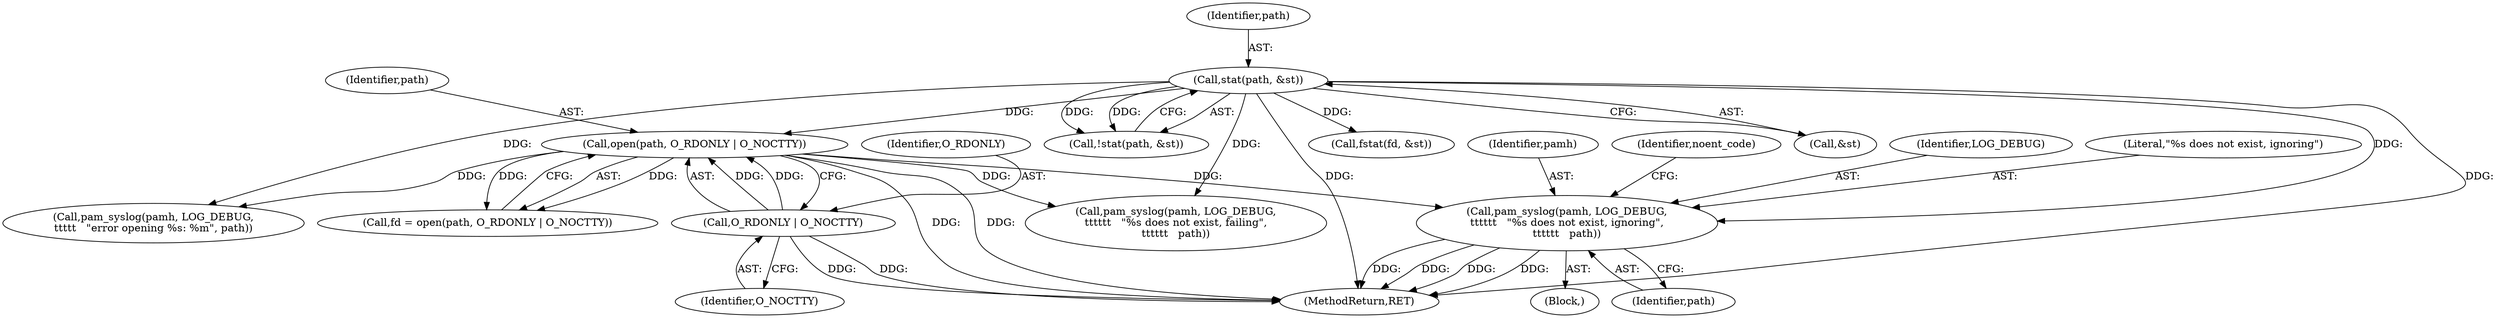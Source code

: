 digraph "0_altlinux_ffe7058c70253d574b1963c7c93002bd410fddc9@API" {
"1000288" [label="(Call,pam_syslog(pamh, LOG_DEBUG,\n\t\t\t\t\t\t   \"%s does not exist, ignoring\",\n\t\t\t\t\t\t   path))"];
"1000190" [label="(Call,stat(path, &st))"];
"1000207" [label="(Call,open(path, O_RDONLY | O_NOCTTY))"];
"1000209" [label="(Call,O_RDONLY | O_NOCTTY)"];
"1000289" [label="(Identifier,pamh)"];
"1000309" [label="(Call,pam_syslog(pamh, LOG_DEBUG,\n\t\t\t\t\t   \"error opening %s: %m\", path))"];
"1000189" [label="(Call,!stat(path, &st))"];
"1000298" [label="(Call,pam_syslog(pamh, LOG_DEBUG,\n\t\t\t\t\t\t   \"%s does not exist, failing\",\n\t\t\t\t\t\t   path))"];
"1000191" [label="(Identifier,path)"];
"1000210" [label="(Identifier,O_RDONLY)"];
"1000224" [label="(Call,fstat(fd, &st))"];
"1000190" [label="(Call,stat(path, &st))"];
"1000209" [label="(Call,O_RDONLY | O_NOCTTY)"];
"1000304" [label="(Identifier,noent_code)"];
"1000316" [label="(MethodReturn,RET)"];
"1000192" [label="(Call,&st)"];
"1000290" [label="(Identifier,LOG_DEBUG)"];
"1000287" [label="(Block,)"];
"1000292" [label="(Identifier,path)"];
"1000211" [label="(Identifier,O_NOCTTY)"];
"1000291" [label="(Literal,\"%s does not exist, ignoring\")"];
"1000205" [label="(Call,fd = open(path, O_RDONLY | O_NOCTTY))"];
"1000208" [label="(Identifier,path)"];
"1000207" [label="(Call,open(path, O_RDONLY | O_NOCTTY))"];
"1000288" [label="(Call,pam_syslog(pamh, LOG_DEBUG,\n\t\t\t\t\t\t   \"%s does not exist, ignoring\",\n\t\t\t\t\t\t   path))"];
"1000288" -> "1000287"  [label="AST: "];
"1000288" -> "1000292"  [label="CFG: "];
"1000289" -> "1000288"  [label="AST: "];
"1000290" -> "1000288"  [label="AST: "];
"1000291" -> "1000288"  [label="AST: "];
"1000292" -> "1000288"  [label="AST: "];
"1000304" -> "1000288"  [label="CFG: "];
"1000288" -> "1000316"  [label="DDG: "];
"1000288" -> "1000316"  [label="DDG: "];
"1000288" -> "1000316"  [label="DDG: "];
"1000288" -> "1000316"  [label="DDG: "];
"1000190" -> "1000288"  [label="DDG: "];
"1000207" -> "1000288"  [label="DDG: "];
"1000190" -> "1000189"  [label="AST: "];
"1000190" -> "1000192"  [label="CFG: "];
"1000191" -> "1000190"  [label="AST: "];
"1000192" -> "1000190"  [label="AST: "];
"1000189" -> "1000190"  [label="CFG: "];
"1000190" -> "1000316"  [label="DDG: "];
"1000190" -> "1000316"  [label="DDG: "];
"1000190" -> "1000189"  [label="DDG: "];
"1000190" -> "1000189"  [label="DDG: "];
"1000190" -> "1000207"  [label="DDG: "];
"1000190" -> "1000224"  [label="DDG: "];
"1000190" -> "1000298"  [label="DDG: "];
"1000190" -> "1000309"  [label="DDG: "];
"1000207" -> "1000205"  [label="AST: "];
"1000207" -> "1000209"  [label="CFG: "];
"1000208" -> "1000207"  [label="AST: "];
"1000209" -> "1000207"  [label="AST: "];
"1000205" -> "1000207"  [label="CFG: "];
"1000207" -> "1000316"  [label="DDG: "];
"1000207" -> "1000316"  [label="DDG: "];
"1000207" -> "1000205"  [label="DDG: "];
"1000207" -> "1000205"  [label="DDG: "];
"1000209" -> "1000207"  [label="DDG: "];
"1000209" -> "1000207"  [label="DDG: "];
"1000207" -> "1000298"  [label="DDG: "];
"1000207" -> "1000309"  [label="DDG: "];
"1000209" -> "1000211"  [label="CFG: "];
"1000210" -> "1000209"  [label="AST: "];
"1000211" -> "1000209"  [label="AST: "];
"1000209" -> "1000316"  [label="DDG: "];
"1000209" -> "1000316"  [label="DDG: "];
}
